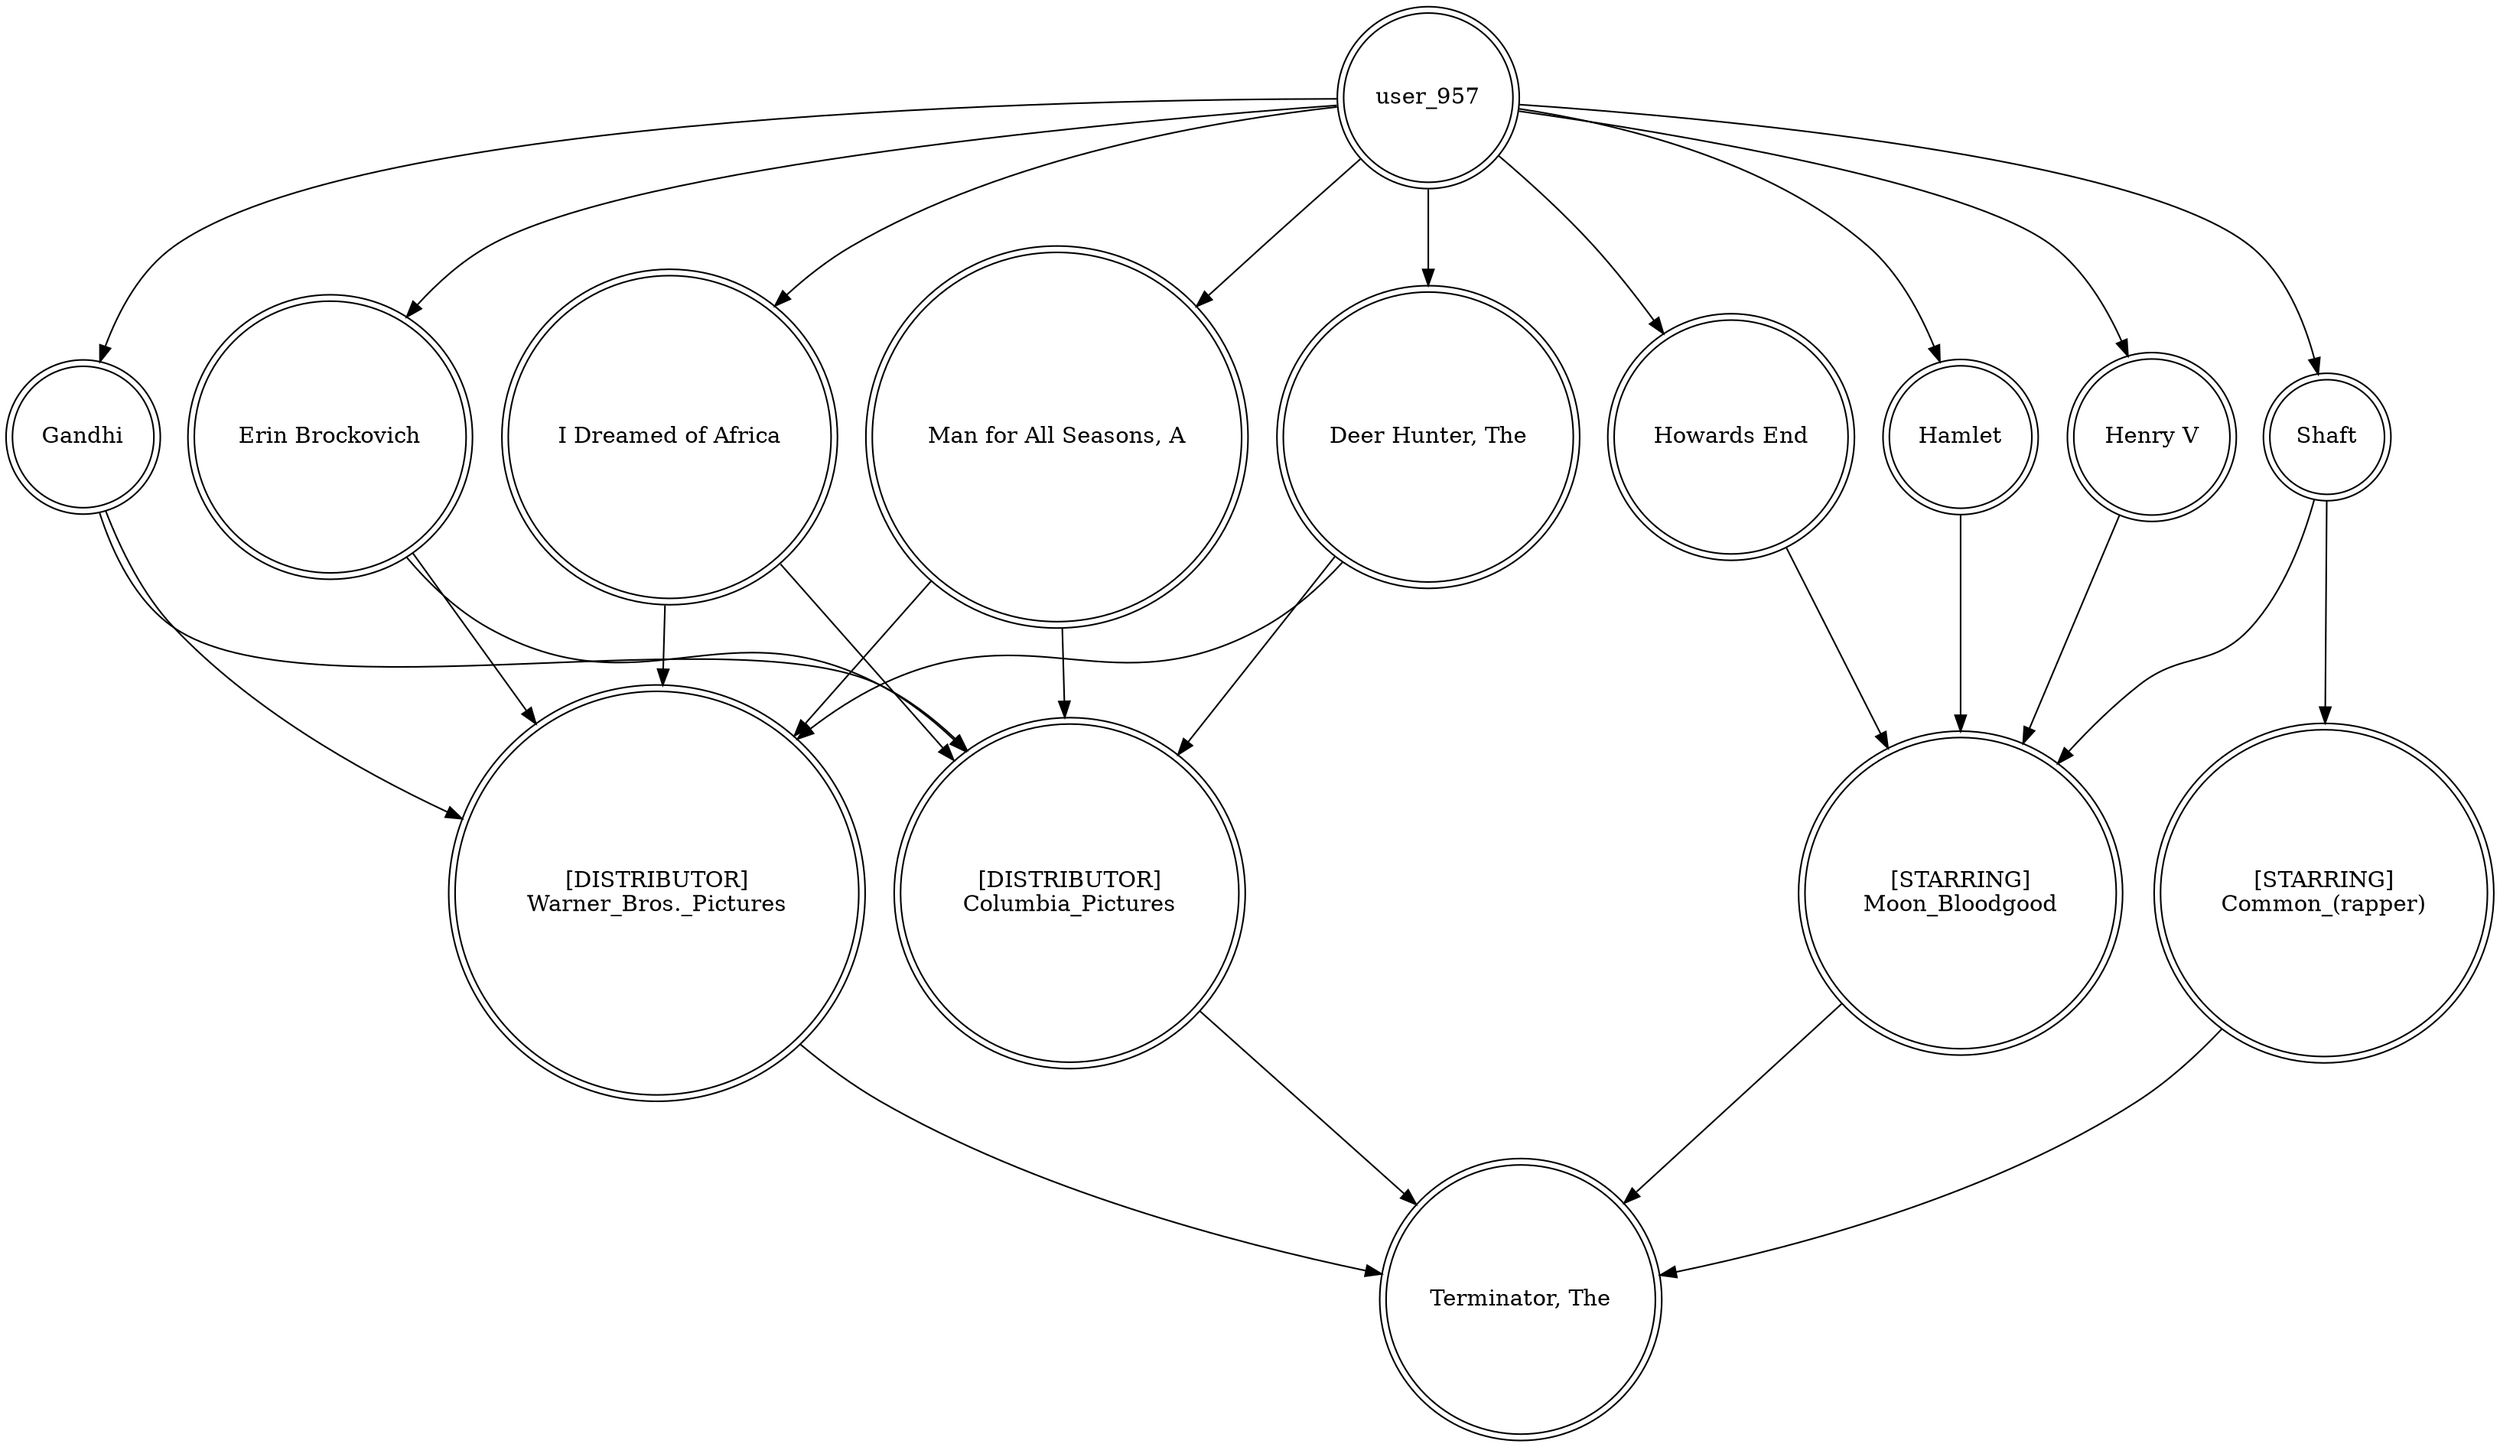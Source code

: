 digraph finite_state_machine {
	node [shape=doublecircle]
	user_957 -> "Howards End"
	"[DISTRIBUTOR]
Warner_Bros._Pictures" -> "Terminator, The"
	user_957 -> Hamlet
	"Howards End" -> "[STARRING]
Moon_Bloodgood"
	"Henry V" -> "[STARRING]
Moon_Bloodgood"
	user_957 -> "I Dreamed of Africa"
	user_957 -> "Man for All Seasons, A"
	"[STARRING]
Moon_Bloodgood" -> "Terminator, The"
	"I Dreamed of Africa" -> "[DISTRIBUTOR]
Columbia_Pictures"
	user_957 -> Shaft
	"Deer Hunter, The" -> "[DISTRIBUTOR]
Columbia_Pictures"
	"Man for All Seasons, A" -> "[DISTRIBUTOR]
Columbia_Pictures"
	Gandhi -> "[DISTRIBUTOR]
Columbia_Pictures"
	"I Dreamed of Africa" -> "[DISTRIBUTOR]
Warner_Bros._Pictures"
	Shaft -> "[STARRING]
Common_(rapper)"
	Shaft -> "[STARRING]
Moon_Bloodgood"
	Hamlet -> "[STARRING]
Moon_Bloodgood"
	"Erin Brockovich" -> "[DISTRIBUTOR]
Columbia_Pictures"
	user_957 -> "Deer Hunter, The"
	"[DISTRIBUTOR]
Columbia_Pictures" -> "Terminator, The"
	"Deer Hunter, The" -> "[DISTRIBUTOR]
Warner_Bros._Pictures"
	user_957 -> "Henry V"
	"Man for All Seasons, A" -> "[DISTRIBUTOR]
Warner_Bros._Pictures"
	user_957 -> Gandhi
	"[STARRING]
Common_(rapper)" -> "Terminator, The"
	Gandhi -> "[DISTRIBUTOR]
Warner_Bros._Pictures"
	user_957 -> "Erin Brockovich"
	"Erin Brockovich" -> "[DISTRIBUTOR]
Warner_Bros._Pictures"
}
